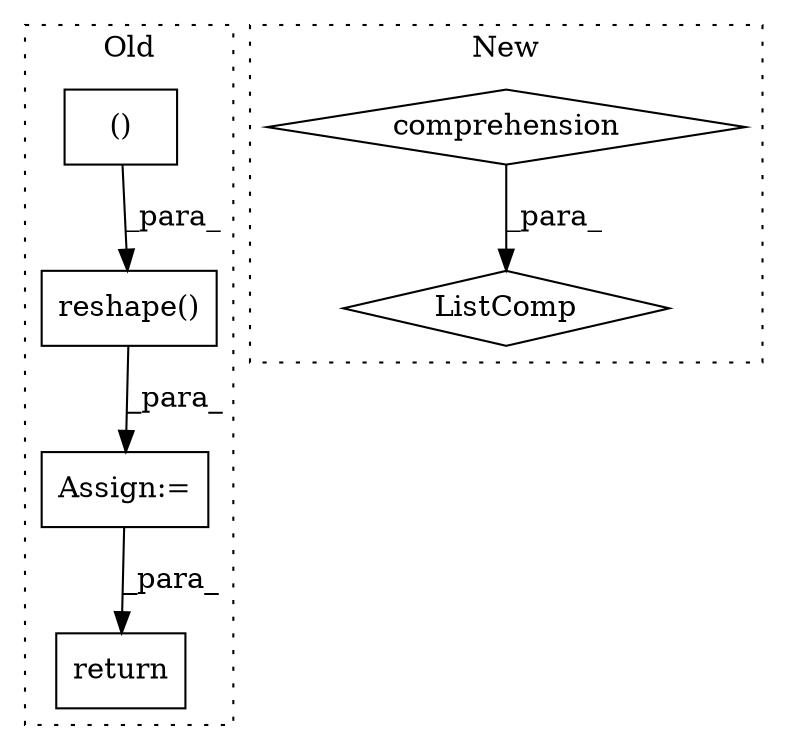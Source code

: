 digraph G {
subgraph cluster0 {
1 [label="reshape()" a="75" s="1151,1214" l="14,1" shape="box"];
4 [label="Assign:=" a="68" s="1148" l="3" shape="box"];
5 [label="()" a="54" s="1193" l="20" shape="box"];
6 [label="return" a="93" s="1584" l="7" shape="box"];
label = "Old";
style="dotted";
}
subgraph cluster1 {
2 [label="ListComp" a="106" s="1119" l="49" shape="diamond"];
3 [label="comprehension" a="45" s="1150" l="3" shape="diamond"];
label = "New";
style="dotted";
}
1 -> 4 [label="_para_"];
3 -> 2 [label="_para_"];
4 -> 6 [label="_para_"];
5 -> 1 [label="_para_"];
}
